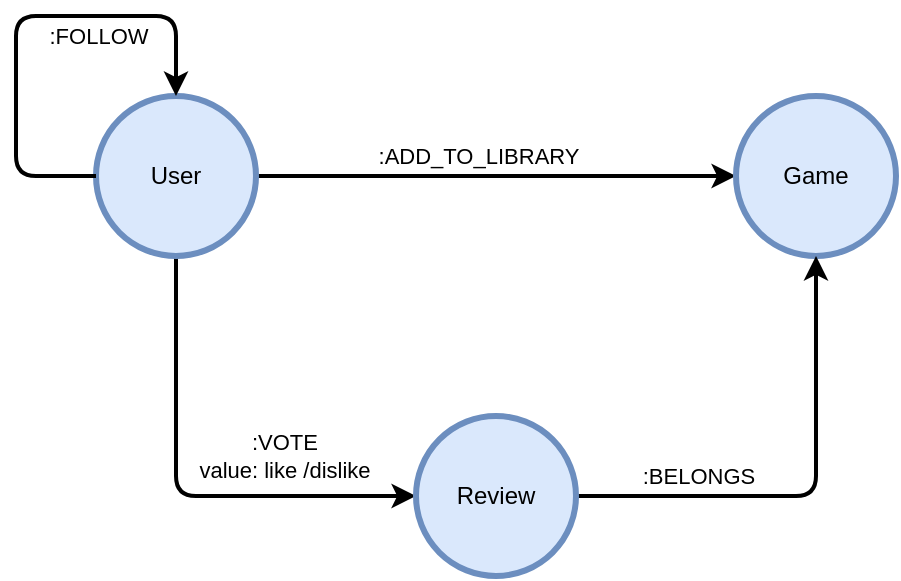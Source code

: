 <mxfile>
    <diagram id="9o7VJArsBQwBW2w9fXMB" name="Page-1">
        <mxGraphModel dx="717" dy="620" grid="1" gridSize="10" guides="1" tooltips="1" connect="1" arrows="1" fold="1" page="1" pageScale="1" pageWidth="1654" pageHeight="1169" math="0" shadow="0">
            <root>
                <mxCell id="0"/>
                <mxCell id="1" parent="0"/>
                <mxCell id="23" style="edgeStyle=none;html=1;exitX=1;exitY=0.5;exitDx=0;exitDy=0;strokeWidth=2;" edge="1" parent="1" source="19" target="20">
                    <mxGeometry relative="1" as="geometry"/>
                </mxCell>
                <mxCell id="29" value=":ADD_TO_LIBRARY" style="edgeLabel;html=1;align=center;verticalAlign=middle;resizable=0;points=[];" vertex="1" connectable="0" parent="23">
                    <mxGeometry x="-0.078" relative="1" as="geometry">
                        <mxPoint y="-10" as="offset"/>
                    </mxGeometry>
                </mxCell>
                <mxCell id="25" style="edgeStyle=none;html=1;exitX=0.5;exitY=1;exitDx=0;exitDy=0;entryX=0;entryY=0.5;entryDx=0;entryDy=0;strokeWidth=2;" edge="1" parent="1" source="19" target="21">
                    <mxGeometry relative="1" as="geometry">
                        <Array as="points">
                            <mxPoint x="240" y="320"/>
                        </Array>
                    </mxGeometry>
                </mxCell>
                <mxCell id="30" value=":VOTE&lt;br&gt;value: like /dislike" style="edgeLabel;html=1;align=center;verticalAlign=middle;resizable=0;points=[];" vertex="1" connectable="0" parent="25">
                    <mxGeometry x="-0.316" y="2" relative="1" as="geometry">
                        <mxPoint x="52" y="18" as="offset"/>
                    </mxGeometry>
                </mxCell>
                <mxCell id="19" value="User" style="ellipse;whiteSpace=wrap;html=1;fillColor=#dae8fc;strokeColor=#6c8ebf;strokeWidth=3;" vertex="1" parent="1">
                    <mxGeometry x="200" y="120" width="80" height="80" as="geometry"/>
                </mxCell>
                <mxCell id="20" value="Game" style="ellipse;whiteSpace=wrap;html=1;fillColor=#dae8fc;strokeColor=#6c8ebf;strokeWidth=3;" vertex="1" parent="1">
                    <mxGeometry x="520" y="120" width="80" height="80" as="geometry"/>
                </mxCell>
                <mxCell id="26" style="edgeStyle=none;html=1;entryX=0.5;entryY=1;entryDx=0;entryDy=0;strokeWidth=2;" edge="1" parent="1" source="21" target="20">
                    <mxGeometry relative="1" as="geometry">
                        <Array as="points">
                            <mxPoint x="560" y="320"/>
                        </Array>
                    </mxGeometry>
                </mxCell>
                <mxCell id="27" value=":BELONGS" style="edgeLabel;html=1;align=center;verticalAlign=middle;resizable=0;points=[];" vertex="1" connectable="0" parent="26">
                    <mxGeometry x="-0.136" y="-1" relative="1" as="geometry">
                        <mxPoint x="-43" y="-11" as="offset"/>
                    </mxGeometry>
                </mxCell>
                <mxCell id="21" value="Review" style="ellipse;whiteSpace=wrap;html=1;fillColor=#dae8fc;strokeColor=#6c8ebf;strokeWidth=3;" vertex="1" parent="1">
                    <mxGeometry x="360" y="280" width="80" height="80" as="geometry"/>
                </mxCell>
                <mxCell id="31" style="edgeStyle=none;html=1;exitX=0;exitY=0.5;exitDx=0;exitDy=0;entryX=0.5;entryY=0;entryDx=0;entryDy=0;strokeWidth=2;" edge="1" parent="1" source="19" target="19">
                    <mxGeometry relative="1" as="geometry">
                        <Array as="points">
                            <mxPoint x="160" y="160"/>
                            <mxPoint x="160" y="80"/>
                            <mxPoint x="240" y="80"/>
                        </Array>
                    </mxGeometry>
                </mxCell>
                <mxCell id="32" value=":FOLLOW" style="edgeLabel;html=1;align=center;verticalAlign=middle;resizable=0;points=[];" vertex="1" connectable="0" parent="31">
                    <mxGeometry x="0.22" relative="1" as="geometry">
                        <mxPoint x="14" y="10" as="offset"/>
                    </mxGeometry>
                </mxCell>
            </root>
        </mxGraphModel>
    </diagram>
</mxfile>